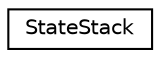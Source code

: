 digraph "Graphical Class Hierarchy"
{
  edge [fontname="Helvetica",fontsize="10",labelfontname="Helvetica",labelfontsize="10"];
  node [fontname="Helvetica",fontsize="10",shape=record];
  rankdir="LR";
  Node0 [label="StateStack",height=0.2,width=0.4,color="black", fillcolor="white", style="filled",URL="$class_state_stack.html"];
}
